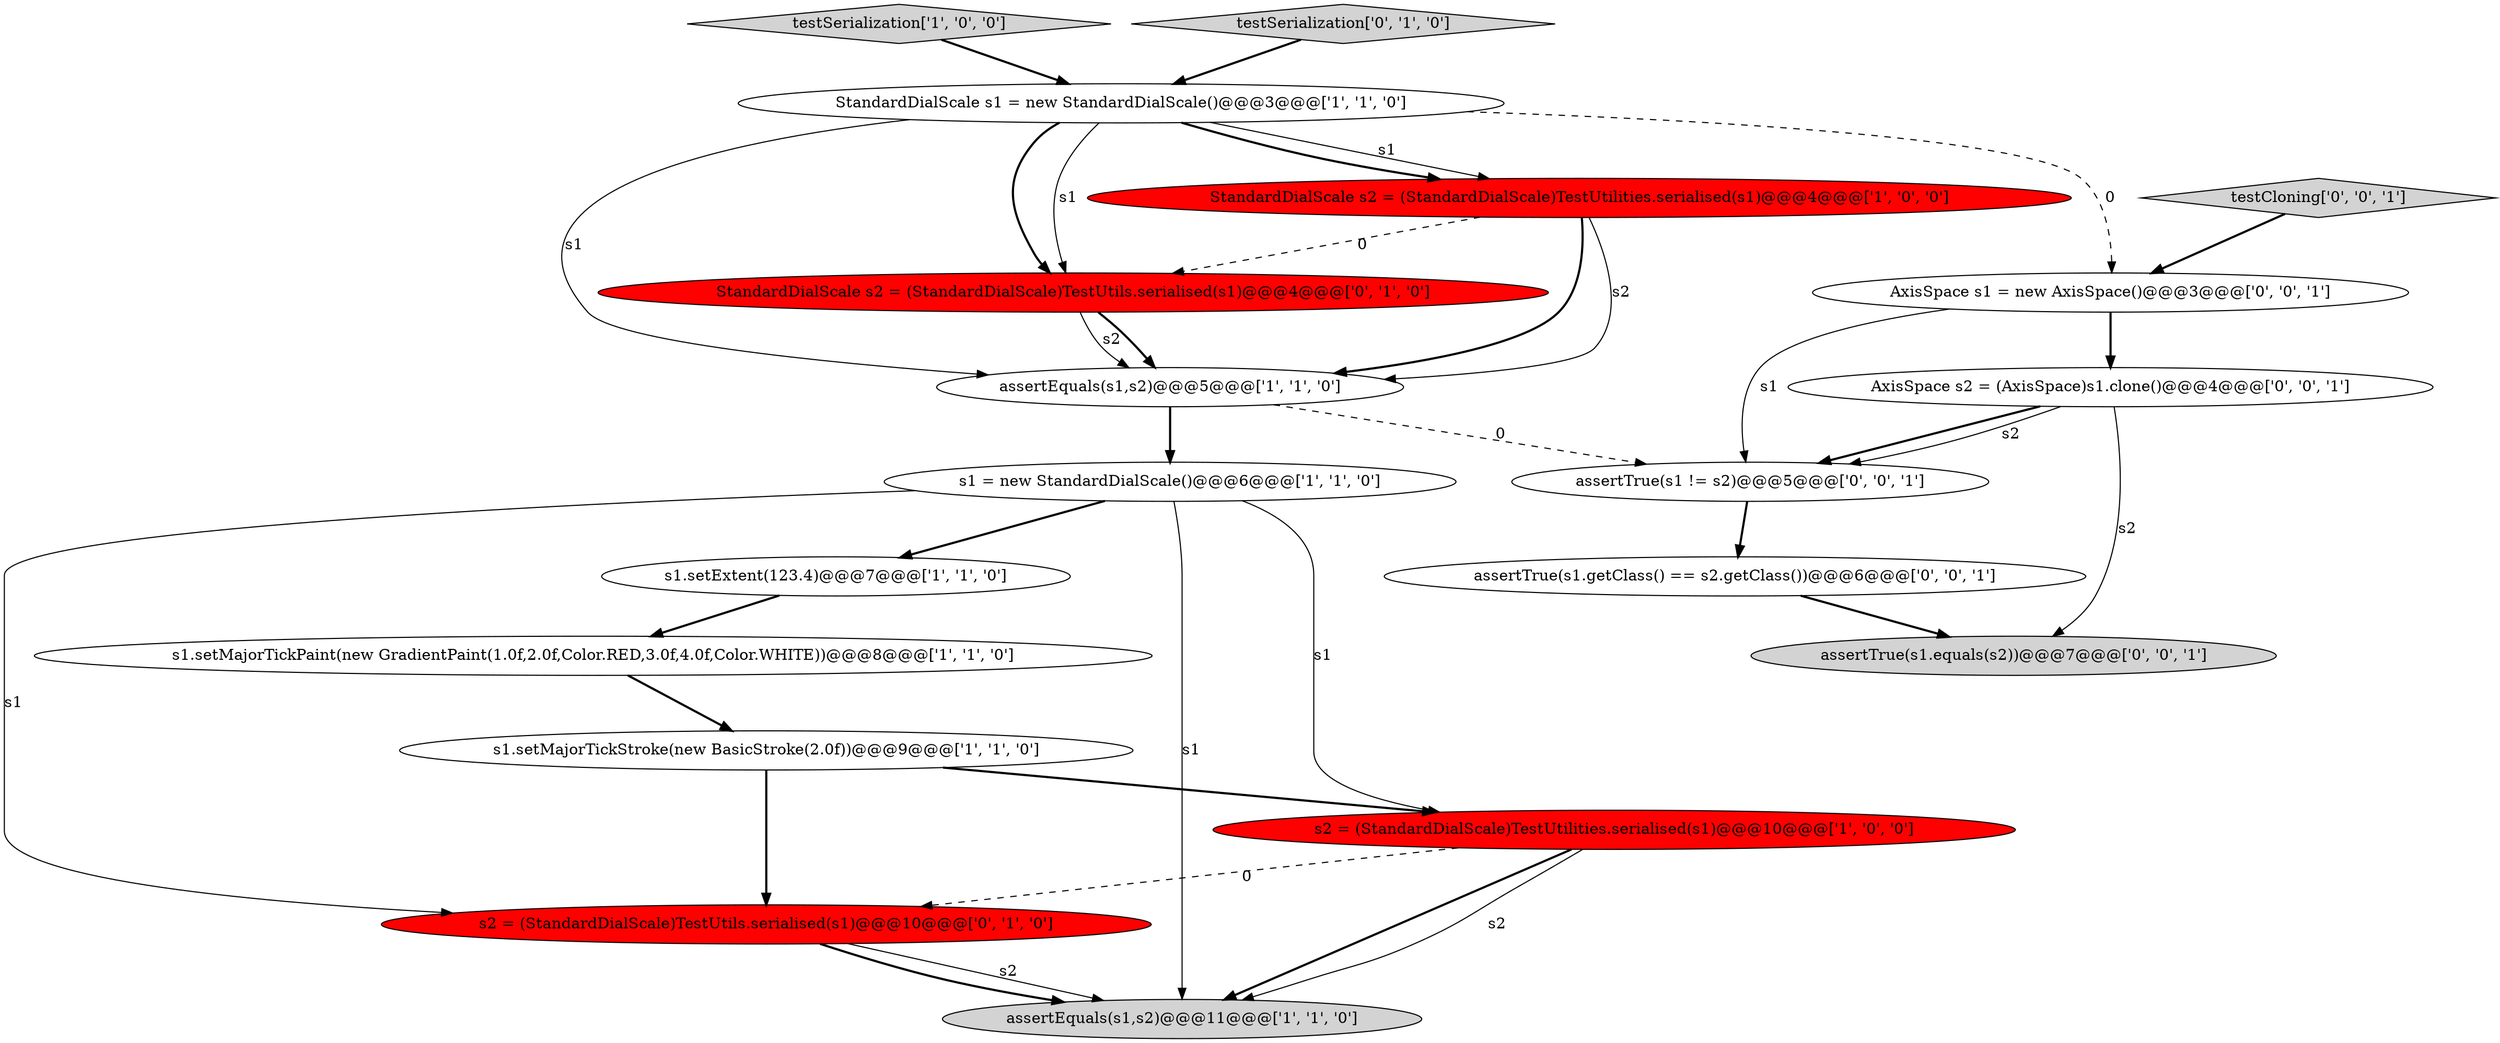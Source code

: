 digraph {
12 [style = filled, label = "s2 = (StandardDialScale)TestUtils.serialised(s1)@@@10@@@['0', '1', '0']", fillcolor = red, shape = ellipse image = "AAA1AAABBB2BBB"];
18 [style = filled, label = "assertTrue(s1 != s2)@@@5@@@['0', '0', '1']", fillcolor = white, shape = ellipse image = "AAA0AAABBB3BBB"];
17 [style = filled, label = "AxisSpace s1 = new AxisSpace()@@@3@@@['0', '0', '1']", fillcolor = white, shape = ellipse image = "AAA0AAABBB3BBB"];
7 [style = filled, label = "s1 = new StandardDialScale()@@@6@@@['1', '1', '0']", fillcolor = white, shape = ellipse image = "AAA0AAABBB1BBB"];
13 [style = filled, label = "assertTrue(s1.equals(s2))@@@7@@@['0', '0', '1']", fillcolor = lightgray, shape = ellipse image = "AAA0AAABBB3BBB"];
4 [style = filled, label = "assertEquals(s1,s2)@@@11@@@['1', '1', '0']", fillcolor = lightgray, shape = ellipse image = "AAA0AAABBB1BBB"];
5 [style = filled, label = "testSerialization['1', '0', '0']", fillcolor = lightgray, shape = diamond image = "AAA0AAABBB1BBB"];
10 [style = filled, label = "testSerialization['0', '1', '0']", fillcolor = lightgray, shape = diamond image = "AAA0AAABBB2BBB"];
6 [style = filled, label = "StandardDialScale s2 = (StandardDialScale)TestUtilities.serialised(s1)@@@4@@@['1', '0', '0']", fillcolor = red, shape = ellipse image = "AAA1AAABBB1BBB"];
15 [style = filled, label = "AxisSpace s2 = (AxisSpace)s1.clone()@@@4@@@['0', '0', '1']", fillcolor = white, shape = ellipse image = "AAA0AAABBB3BBB"];
8 [style = filled, label = "s1.setExtent(123.4)@@@7@@@['1', '1', '0']", fillcolor = white, shape = ellipse image = "AAA0AAABBB1BBB"];
2 [style = filled, label = "assertEquals(s1,s2)@@@5@@@['1', '1', '0']", fillcolor = white, shape = ellipse image = "AAA0AAABBB1BBB"];
1 [style = filled, label = "StandardDialScale s1 = new StandardDialScale()@@@3@@@['1', '1', '0']", fillcolor = white, shape = ellipse image = "AAA0AAABBB1BBB"];
16 [style = filled, label = "testCloning['0', '0', '1']", fillcolor = lightgray, shape = diamond image = "AAA0AAABBB3BBB"];
14 [style = filled, label = "assertTrue(s1.getClass() == s2.getClass())@@@6@@@['0', '0', '1']", fillcolor = white, shape = ellipse image = "AAA0AAABBB3BBB"];
0 [style = filled, label = "s1.setMajorTickStroke(new BasicStroke(2.0f))@@@9@@@['1', '1', '0']", fillcolor = white, shape = ellipse image = "AAA0AAABBB1BBB"];
3 [style = filled, label = "s2 = (StandardDialScale)TestUtilities.serialised(s1)@@@10@@@['1', '0', '0']", fillcolor = red, shape = ellipse image = "AAA1AAABBB1BBB"];
9 [style = filled, label = "s1.setMajorTickPaint(new GradientPaint(1.0f,2.0f,Color.RED,3.0f,4.0f,Color.WHITE))@@@8@@@['1', '1', '0']", fillcolor = white, shape = ellipse image = "AAA0AAABBB1BBB"];
11 [style = filled, label = "StandardDialScale s2 = (StandardDialScale)TestUtils.serialised(s1)@@@4@@@['0', '1', '0']", fillcolor = red, shape = ellipse image = "AAA1AAABBB2BBB"];
7->4 [style = solid, label="s1"];
0->3 [style = bold, label=""];
15->13 [style = solid, label="s2"];
7->12 [style = solid, label="s1"];
11->2 [style = solid, label="s2"];
9->0 [style = bold, label=""];
7->3 [style = solid, label="s1"];
0->12 [style = bold, label=""];
6->11 [style = dashed, label="0"];
1->2 [style = solid, label="s1"];
12->4 [style = solid, label="s2"];
16->17 [style = bold, label=""];
7->8 [style = bold, label=""];
6->2 [style = solid, label="s2"];
3->4 [style = bold, label=""];
15->18 [style = bold, label=""];
11->2 [style = bold, label=""];
3->4 [style = solid, label="s2"];
1->11 [style = bold, label=""];
1->11 [style = solid, label="s1"];
6->2 [style = bold, label=""];
5->1 [style = bold, label=""];
1->17 [style = dashed, label="0"];
1->6 [style = bold, label=""];
3->12 [style = dashed, label="0"];
12->4 [style = bold, label=""];
1->6 [style = solid, label="s1"];
8->9 [style = bold, label=""];
17->15 [style = bold, label=""];
2->18 [style = dashed, label="0"];
2->7 [style = bold, label=""];
14->13 [style = bold, label=""];
10->1 [style = bold, label=""];
15->18 [style = solid, label="s2"];
18->14 [style = bold, label=""];
17->18 [style = solid, label="s1"];
}
